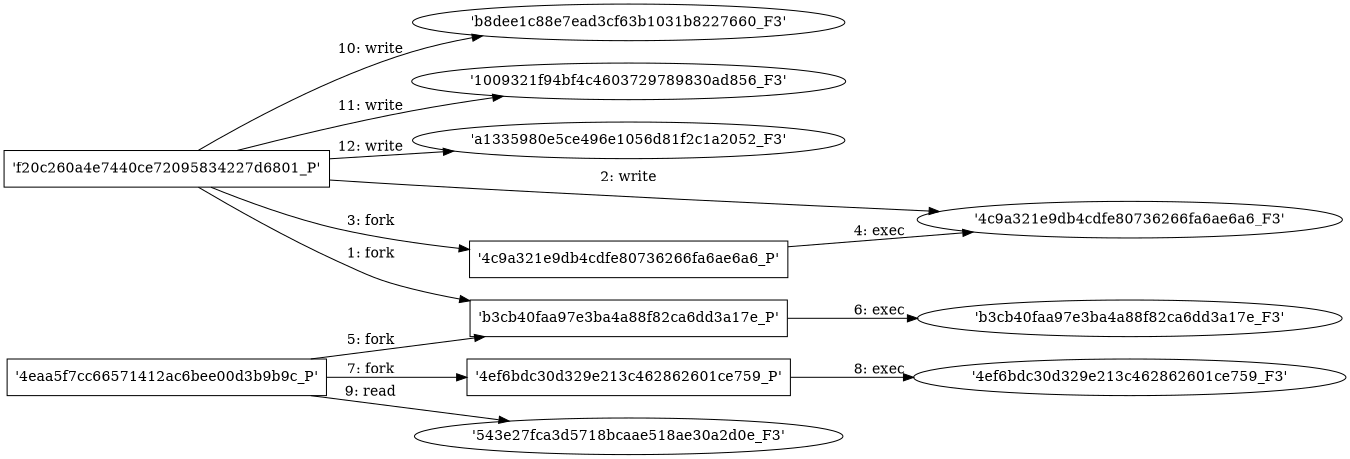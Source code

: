digraph "D:\Learning\Paper\apt\基于CTI的攻击预警\Dataset\攻击图\ASGfromALLCTI\Threat Roundup for  Dec. 7 to Dec. 14.dot" {
rankdir="LR"
size="9"
fixedsize="false"
splines="true"
nodesep=0.3
ranksep=0
fontsize=10
overlap="scalexy"
engine= "neato"
	"'f20c260a4e7440ce72095834227d6801_P'" [node_type=Process shape=box]
	"'b3cb40faa97e3ba4a88f82ca6dd3a17e_P'" [node_type=Process shape=box]
	"'f20c260a4e7440ce72095834227d6801_P'" -> "'b3cb40faa97e3ba4a88f82ca6dd3a17e_P'" [label="1: fork"]
	"'4c9a321e9db4cdfe80736266fa6ae6a6_F3'" [node_type=file shape=ellipse]
	"'f20c260a4e7440ce72095834227d6801_P'" [node_type=Process shape=box]
	"'f20c260a4e7440ce72095834227d6801_P'" -> "'4c9a321e9db4cdfe80736266fa6ae6a6_F3'" [label="2: write"]
	"'f20c260a4e7440ce72095834227d6801_P'" [node_type=Process shape=box]
	"'4c9a321e9db4cdfe80736266fa6ae6a6_P'" [node_type=Process shape=box]
	"'f20c260a4e7440ce72095834227d6801_P'" -> "'4c9a321e9db4cdfe80736266fa6ae6a6_P'" [label="3: fork"]
	"'4c9a321e9db4cdfe80736266fa6ae6a6_P'" [node_type=Process shape=box]
	"'4c9a321e9db4cdfe80736266fa6ae6a6_F3'" [node_type=File shape=ellipse]
	"'4c9a321e9db4cdfe80736266fa6ae6a6_P'" -> "'4c9a321e9db4cdfe80736266fa6ae6a6_F3'" [label="4: exec"]
	"'4eaa5f7cc66571412ac6bee00d3b9b9c_P'" [node_type=Process shape=box]
	"'b3cb40faa97e3ba4a88f82ca6dd3a17e_P'" [node_type=Process shape=box]
	"'4eaa5f7cc66571412ac6bee00d3b9b9c_P'" -> "'b3cb40faa97e3ba4a88f82ca6dd3a17e_P'" [label="5: fork"]
	"'b3cb40faa97e3ba4a88f82ca6dd3a17e_P'" [node_type=Process shape=box]
	"'b3cb40faa97e3ba4a88f82ca6dd3a17e_F3'" [node_type=File shape=ellipse]
	"'b3cb40faa97e3ba4a88f82ca6dd3a17e_P'" -> "'b3cb40faa97e3ba4a88f82ca6dd3a17e_F3'" [label="6: exec"]
	"'4eaa5f7cc66571412ac6bee00d3b9b9c_P'" [node_type=Process shape=box]
	"'4ef6bdc30d329e213c462862601ce759_P'" [node_type=Process shape=box]
	"'4eaa5f7cc66571412ac6bee00d3b9b9c_P'" -> "'4ef6bdc30d329e213c462862601ce759_P'" [label="7: fork"]
	"'4ef6bdc30d329e213c462862601ce759_P'" [node_type=Process shape=box]
	"'4ef6bdc30d329e213c462862601ce759_F3'" [node_type=File shape=ellipse]
	"'4ef6bdc30d329e213c462862601ce759_P'" -> "'4ef6bdc30d329e213c462862601ce759_F3'" [label="8: exec"]
	"'543e27fca3d5718bcaae518ae30a2d0e_F3'" [node_type=file shape=ellipse]
	"'4eaa5f7cc66571412ac6bee00d3b9b9c_P'" [node_type=Process shape=box]
	"'4eaa5f7cc66571412ac6bee00d3b9b9c_P'" -> "'543e27fca3d5718bcaae518ae30a2d0e_F3'" [label="9: read"]
	"'b8dee1c88e7ead3cf63b1031b8227660_F3'" [node_type=file shape=ellipse]
	"'f20c260a4e7440ce72095834227d6801_P'" [node_type=Process shape=box]
	"'f20c260a4e7440ce72095834227d6801_P'" -> "'b8dee1c88e7ead3cf63b1031b8227660_F3'" [label="10: write"]
	"'1009321f94bf4c4603729789830ad856_F3'" [node_type=file shape=ellipse]
	"'f20c260a4e7440ce72095834227d6801_P'" [node_type=Process shape=box]
	"'f20c260a4e7440ce72095834227d6801_P'" -> "'1009321f94bf4c4603729789830ad856_F3'" [label="11: write"]
	"'a1335980e5ce496e1056d81f2c1a2052_F3'" [node_type=file shape=ellipse]
	"'f20c260a4e7440ce72095834227d6801_P'" [node_type=Process shape=box]
	"'f20c260a4e7440ce72095834227d6801_P'" -> "'a1335980e5ce496e1056d81f2c1a2052_F3'" [label="12: write"]
}
